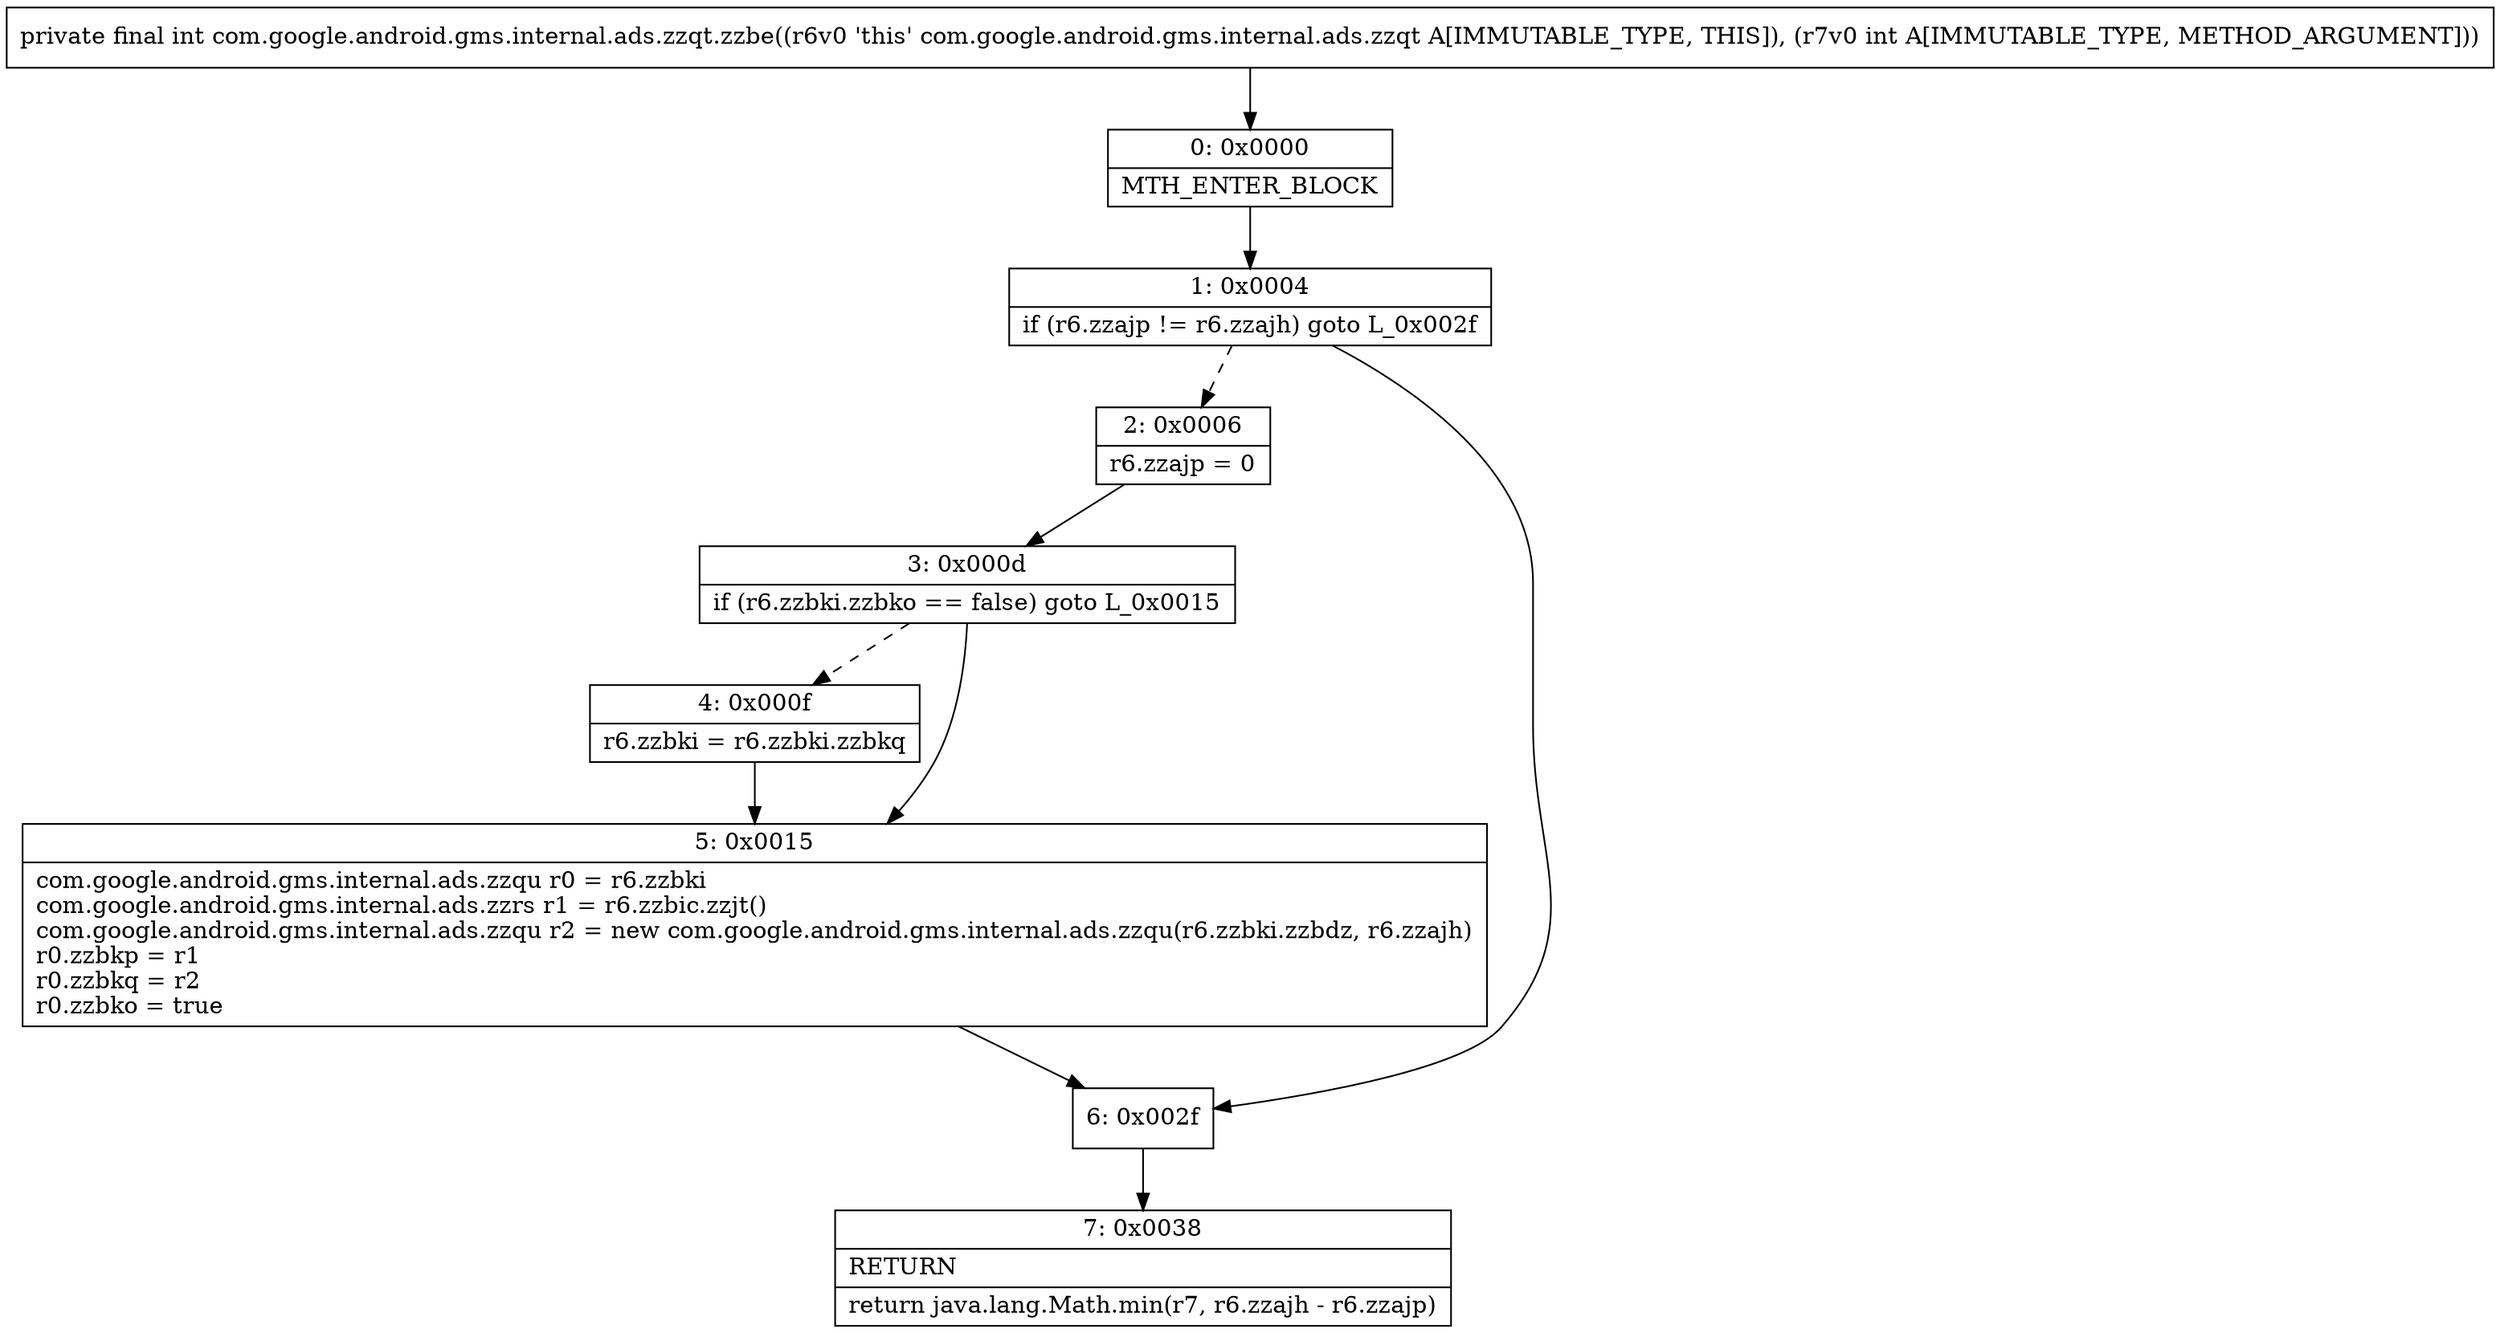 digraph "CFG forcom.google.android.gms.internal.ads.zzqt.zzbe(I)I" {
Node_0 [shape=record,label="{0\:\ 0x0000|MTH_ENTER_BLOCK\l}"];
Node_1 [shape=record,label="{1\:\ 0x0004|if (r6.zzajp != r6.zzajh) goto L_0x002f\l}"];
Node_2 [shape=record,label="{2\:\ 0x0006|r6.zzajp = 0\l}"];
Node_3 [shape=record,label="{3\:\ 0x000d|if (r6.zzbki.zzbko == false) goto L_0x0015\l}"];
Node_4 [shape=record,label="{4\:\ 0x000f|r6.zzbki = r6.zzbki.zzbkq\l}"];
Node_5 [shape=record,label="{5\:\ 0x0015|com.google.android.gms.internal.ads.zzqu r0 = r6.zzbki\lcom.google.android.gms.internal.ads.zzrs r1 = r6.zzbic.zzjt()\lcom.google.android.gms.internal.ads.zzqu r2 = new com.google.android.gms.internal.ads.zzqu(r6.zzbki.zzbdz, r6.zzajh)\lr0.zzbkp = r1\lr0.zzbkq = r2\lr0.zzbko = true\l}"];
Node_6 [shape=record,label="{6\:\ 0x002f}"];
Node_7 [shape=record,label="{7\:\ 0x0038|RETURN\l|return java.lang.Math.min(r7, r6.zzajh \- r6.zzajp)\l}"];
MethodNode[shape=record,label="{private final int com.google.android.gms.internal.ads.zzqt.zzbe((r6v0 'this' com.google.android.gms.internal.ads.zzqt A[IMMUTABLE_TYPE, THIS]), (r7v0 int A[IMMUTABLE_TYPE, METHOD_ARGUMENT])) }"];
MethodNode -> Node_0;
Node_0 -> Node_1;
Node_1 -> Node_2[style=dashed];
Node_1 -> Node_6;
Node_2 -> Node_3;
Node_3 -> Node_4[style=dashed];
Node_3 -> Node_5;
Node_4 -> Node_5;
Node_5 -> Node_6;
Node_6 -> Node_7;
}

